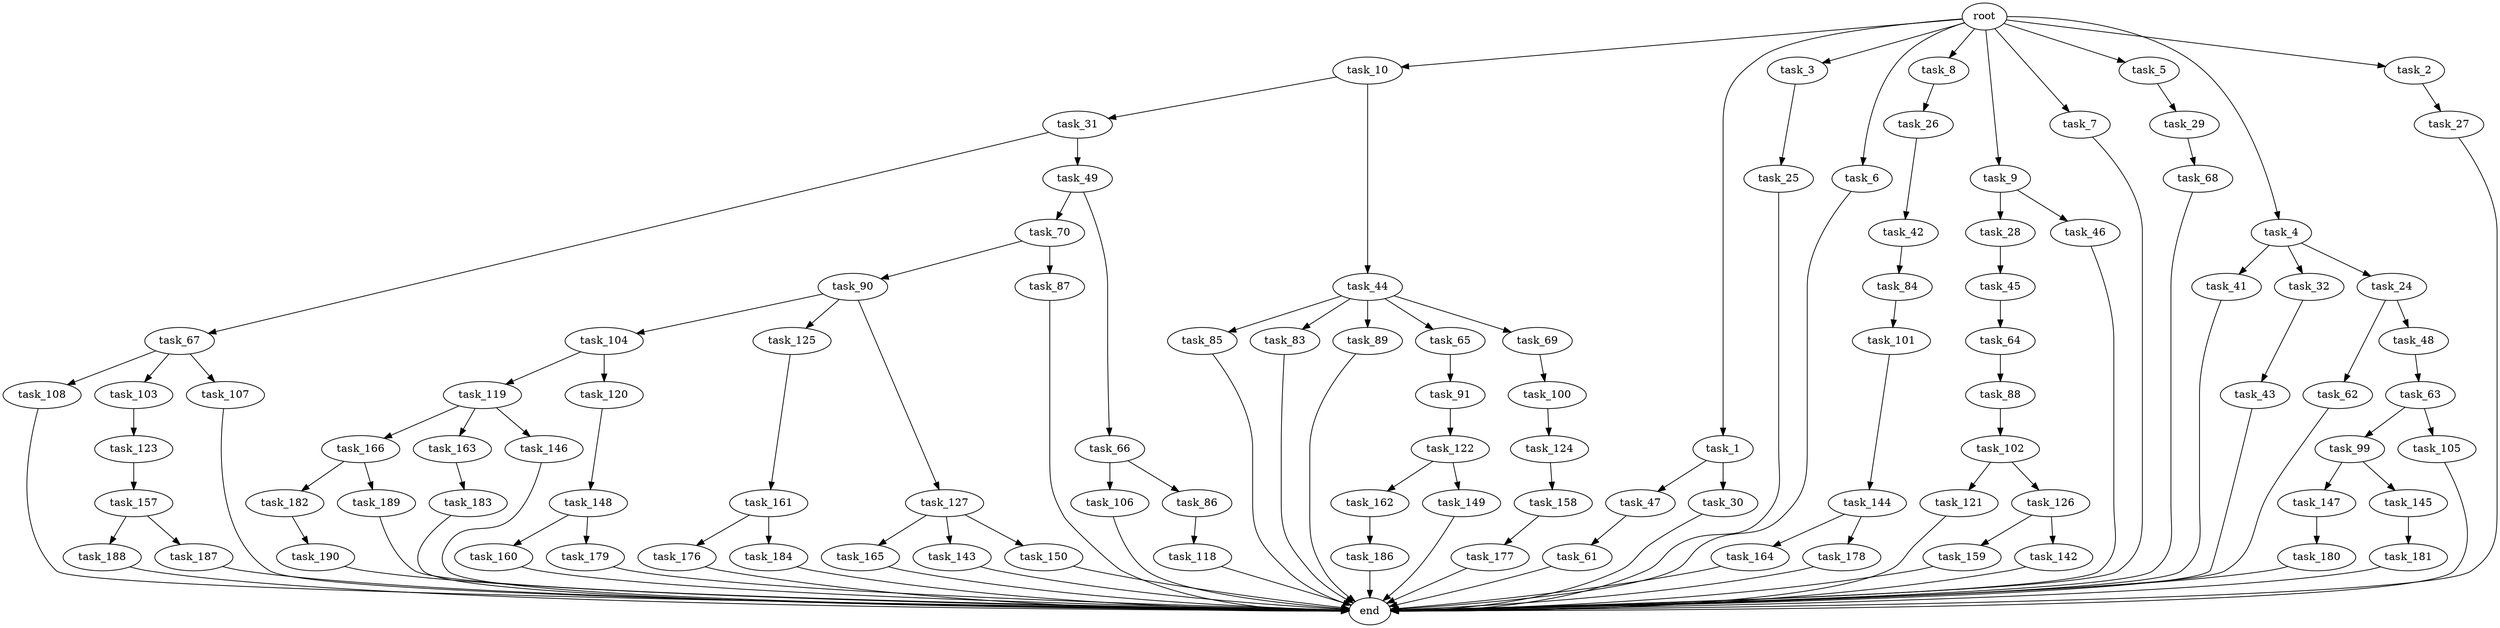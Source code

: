 digraph G {
  task_100 [size="695784701952.000000"];
  task_31 [size="549755813888.000000"];
  task_101 [size="309237645312.000000"];
  task_147 [size="137438953472.000000"];
  task_47 [size="309237645312.000000"];
  task_62 [size="137438953472.000000"];
  task_157 [size="549755813888.000000"];
  task_41 [size="137438953472.000000"];
  task_106 [size="34359738368.000000"];
  task_177 [size="309237645312.000000"];
  task_102 [size="34359738368.000000"];
  task_165 [size="77309411328.000000"];
  task_32 [size="137438953472.000000"];
  task_159 [size="309237645312.000000"];
  task_123 [size="695784701952.000000"];
  task_30 [size="309237645312.000000"];
  task_10 [size="1024.000000"];
  end [size="0.000000"];
  task_27 [size="34359738368.000000"];
  task_104 [size="34359738368.000000"];
  task_143 [size="77309411328.000000"];
  task_70 [size="34359738368.000000"];
  task_122 [size="137438953472.000000"];
  task_1 [size="1024.000000"];
  task_66 [size="34359738368.000000"];
  task_61 [size="77309411328.000000"];
  task_3 [size="1024.000000"];
  task_6 [size="1024.000000"];
  task_161 [size="77309411328.000000"];
  task_119 [size="420906795008.000000"];
  task_85 [size="77309411328.000000"];
  task_160 [size="77309411328.000000"];
  task_26 [size="34359738368.000000"];
  task_8 [size="1024.000000"];
  task_25 [size="858993459200.000000"];
  task_145 [size="137438953472.000000"];
  task_166 [size="858993459200.000000"];
  task_183 [size="309237645312.000000"];
  task_188 [size="420906795008.000000"];
  task_162 [size="34359738368.000000"];
  task_83 [size="77309411328.000000"];
  task_28 [size="420906795008.000000"];
  task_9 [size="1024.000000"];
  task_68 [size="77309411328.000000"];
  task_67 [size="34359738368.000000"];
  task_29 [size="214748364800.000000"];
  task_182 [size="858993459200.000000"];
  task_176 [size="137438953472.000000"];
  task_179 [size="77309411328.000000"];
  task_89 [size="77309411328.000000"];
  task_64 [size="858993459200.000000"];
  task_65 [size="77309411328.000000"];
  task_144 [size="420906795008.000000"];
  task_180 [size="137438953472.000000"];
  task_108 [size="34359738368.000000"];
  task_103 [size="34359738368.000000"];
  task_120 [size="420906795008.000000"];
  task_45 [size="309237645312.000000"];
  task_42 [size="420906795008.000000"];
  task_69 [size="77309411328.000000"];
  task_46 [size="420906795008.000000"];
  task_186 [size="77309411328.000000"];
  task_121 [size="34359738368.000000"];
  task_90 [size="858993459200.000000"];
  task_164 [size="309237645312.000000"];
  task_91 [size="77309411328.000000"];
  task_125 [size="34359738368.000000"];
  task_189 [size="858993459200.000000"];
  task_158 [size="549755813888.000000"];
  task_187 [size="420906795008.000000"];
  task_107 [size="34359738368.000000"];
  task_84 [size="77309411328.000000"];
  task_88 [size="858993459200.000000"];
  task_48 [size="137438953472.000000"];
  task_184 [size="137438953472.000000"];
  task_126 [size="34359738368.000000"];
  task_7 [size="1024.000000"];
  task_99 [size="549755813888.000000"];
  task_24 [size="137438953472.000000"];
  task_118 [size="309237645312.000000"];
  task_5 [size="1024.000000"];
  task_149 [size="34359738368.000000"];
  root [size="0.000000"];
  task_49 [size="34359738368.000000"];
  task_127 [size="34359738368.000000"];
  task_124 [size="34359738368.000000"];
  task_150 [size="77309411328.000000"];
  task_44 [size="549755813888.000000"];
  task_163 [size="858993459200.000000"];
  task_142 [size="309237645312.000000"];
  task_181 [size="77309411328.000000"];
  task_148 [size="34359738368.000000"];
  task_87 [size="858993459200.000000"];
  task_105 [size="549755813888.000000"];
  task_4 [size="1024.000000"];
  task_63 [size="214748364800.000000"];
  task_190 [size="695784701952.000000"];
  task_86 [size="34359738368.000000"];
  task_2 [size="1024.000000"];
  task_146 [size="858993459200.000000"];
  task_178 [size="309237645312.000000"];
  task_43 [size="420906795008.000000"];

  task_100 -> task_124 [size="33554432.000000"];
  task_31 -> task_67 [size="33554432.000000"];
  task_31 -> task_49 [size="33554432.000000"];
  task_101 -> task_144 [size="411041792.000000"];
  task_147 -> task_180 [size="134217728.000000"];
  task_47 -> task_61 [size="75497472.000000"];
  task_62 -> end [size="1.000000"];
  task_157 -> task_187 [size="411041792.000000"];
  task_157 -> task_188 [size="411041792.000000"];
  task_41 -> end [size="1.000000"];
  task_106 -> end [size="1.000000"];
  task_177 -> end [size="1.000000"];
  task_102 -> task_121 [size="33554432.000000"];
  task_102 -> task_126 [size="33554432.000000"];
  task_165 -> end [size="1.000000"];
  task_32 -> task_43 [size="411041792.000000"];
  task_159 -> end [size="1.000000"];
  task_123 -> task_157 [size="536870912.000000"];
  task_30 -> end [size="1.000000"];
  task_10 -> task_31 [size="536870912.000000"];
  task_10 -> task_44 [size="536870912.000000"];
  task_27 -> end [size="1.000000"];
  task_104 -> task_119 [size="411041792.000000"];
  task_104 -> task_120 [size="411041792.000000"];
  task_143 -> end [size="1.000000"];
  task_70 -> task_90 [size="838860800.000000"];
  task_70 -> task_87 [size="838860800.000000"];
  task_122 -> task_149 [size="33554432.000000"];
  task_122 -> task_162 [size="33554432.000000"];
  task_1 -> task_30 [size="301989888.000000"];
  task_1 -> task_47 [size="301989888.000000"];
  task_66 -> task_106 [size="33554432.000000"];
  task_66 -> task_86 [size="33554432.000000"];
  task_61 -> end [size="1.000000"];
  task_3 -> task_25 [size="838860800.000000"];
  task_6 -> end [size="1.000000"];
  task_161 -> task_176 [size="134217728.000000"];
  task_161 -> task_184 [size="134217728.000000"];
  task_119 -> task_163 [size="838860800.000000"];
  task_119 -> task_146 [size="838860800.000000"];
  task_119 -> task_166 [size="838860800.000000"];
  task_85 -> end [size="1.000000"];
  task_160 -> end [size="1.000000"];
  task_26 -> task_42 [size="411041792.000000"];
  task_8 -> task_26 [size="33554432.000000"];
  task_25 -> end [size="1.000000"];
  task_145 -> task_181 [size="75497472.000000"];
  task_166 -> task_182 [size="838860800.000000"];
  task_166 -> task_189 [size="838860800.000000"];
  task_183 -> end [size="1.000000"];
  task_188 -> end [size="1.000000"];
  task_162 -> task_186 [size="75497472.000000"];
  task_83 -> end [size="1.000000"];
  task_28 -> task_45 [size="301989888.000000"];
  task_9 -> task_46 [size="411041792.000000"];
  task_9 -> task_28 [size="411041792.000000"];
  task_68 -> end [size="1.000000"];
  task_67 -> task_103 [size="33554432.000000"];
  task_67 -> task_107 [size="33554432.000000"];
  task_67 -> task_108 [size="33554432.000000"];
  task_29 -> task_68 [size="75497472.000000"];
  task_182 -> task_190 [size="679477248.000000"];
  task_176 -> end [size="1.000000"];
  task_179 -> end [size="1.000000"];
  task_89 -> end [size="1.000000"];
  task_64 -> task_88 [size="838860800.000000"];
  task_65 -> task_91 [size="75497472.000000"];
  task_144 -> task_178 [size="301989888.000000"];
  task_144 -> task_164 [size="301989888.000000"];
  task_180 -> end [size="1.000000"];
  task_108 -> end [size="1.000000"];
  task_103 -> task_123 [size="679477248.000000"];
  task_120 -> task_148 [size="33554432.000000"];
  task_45 -> task_64 [size="838860800.000000"];
  task_42 -> task_84 [size="75497472.000000"];
  task_69 -> task_100 [size="679477248.000000"];
  task_46 -> end [size="1.000000"];
  task_186 -> end [size="1.000000"];
  task_121 -> end [size="1.000000"];
  task_90 -> task_127 [size="33554432.000000"];
  task_90 -> task_104 [size="33554432.000000"];
  task_90 -> task_125 [size="33554432.000000"];
  task_164 -> end [size="1.000000"];
  task_91 -> task_122 [size="134217728.000000"];
  task_125 -> task_161 [size="75497472.000000"];
  task_189 -> end [size="1.000000"];
  task_158 -> task_177 [size="301989888.000000"];
  task_187 -> end [size="1.000000"];
  task_107 -> end [size="1.000000"];
  task_84 -> task_101 [size="301989888.000000"];
  task_88 -> task_102 [size="33554432.000000"];
  task_48 -> task_63 [size="209715200.000000"];
  task_184 -> end [size="1.000000"];
  task_126 -> task_142 [size="301989888.000000"];
  task_126 -> task_159 [size="301989888.000000"];
  task_7 -> end [size="1.000000"];
  task_99 -> task_145 [size="134217728.000000"];
  task_99 -> task_147 [size="134217728.000000"];
  task_24 -> task_48 [size="134217728.000000"];
  task_24 -> task_62 [size="134217728.000000"];
  task_118 -> end [size="1.000000"];
  task_5 -> task_29 [size="209715200.000000"];
  task_149 -> end [size="1.000000"];
  root -> task_9 [size="1.000000"];
  root -> task_5 [size="1.000000"];
  root -> task_7 [size="1.000000"];
  root -> task_10 [size="1.000000"];
  root -> task_2 [size="1.000000"];
  root -> task_1 [size="1.000000"];
  root -> task_8 [size="1.000000"];
  root -> task_4 [size="1.000000"];
  root -> task_3 [size="1.000000"];
  root -> task_6 [size="1.000000"];
  task_49 -> task_66 [size="33554432.000000"];
  task_49 -> task_70 [size="33554432.000000"];
  task_127 -> task_143 [size="75497472.000000"];
  task_127 -> task_150 [size="75497472.000000"];
  task_127 -> task_165 [size="75497472.000000"];
  task_124 -> task_158 [size="536870912.000000"];
  task_150 -> end [size="1.000000"];
  task_44 -> task_83 [size="75497472.000000"];
  task_44 -> task_85 [size="75497472.000000"];
  task_44 -> task_89 [size="75497472.000000"];
  task_44 -> task_69 [size="75497472.000000"];
  task_44 -> task_65 [size="75497472.000000"];
  task_163 -> task_183 [size="301989888.000000"];
  task_142 -> end [size="1.000000"];
  task_181 -> end [size="1.000000"];
  task_148 -> task_160 [size="75497472.000000"];
  task_148 -> task_179 [size="75497472.000000"];
  task_87 -> end [size="1.000000"];
  task_105 -> end [size="1.000000"];
  task_4 -> task_24 [size="134217728.000000"];
  task_4 -> task_41 [size="134217728.000000"];
  task_4 -> task_32 [size="134217728.000000"];
  task_63 -> task_99 [size="536870912.000000"];
  task_63 -> task_105 [size="536870912.000000"];
  task_190 -> end [size="1.000000"];
  task_86 -> task_118 [size="301989888.000000"];
  task_2 -> task_27 [size="33554432.000000"];
  task_146 -> end [size="1.000000"];
  task_178 -> end [size="1.000000"];
  task_43 -> end [size="1.000000"];
}

